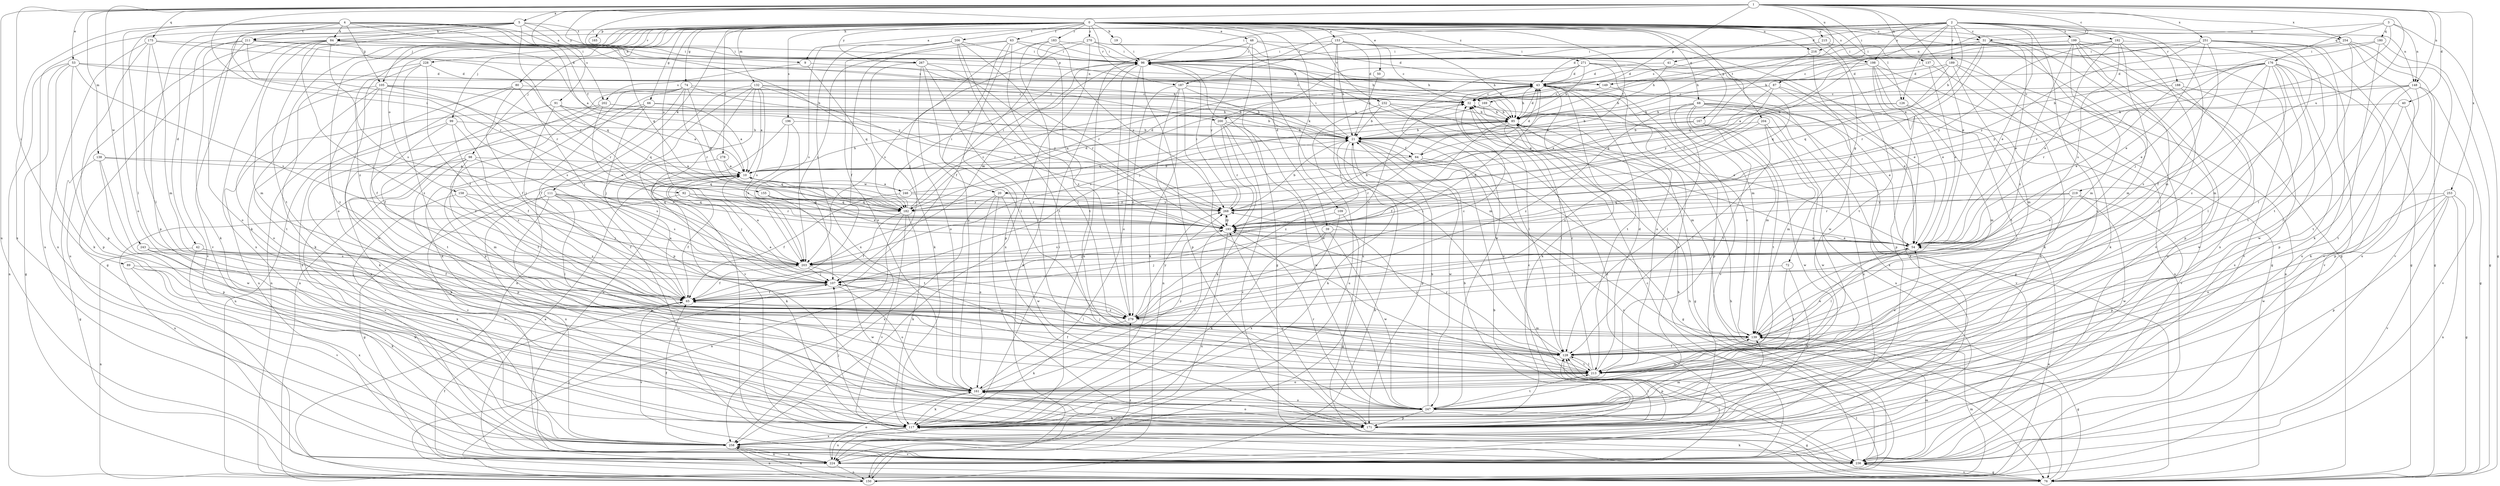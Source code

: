 strict digraph  {
0;
1;
2;
3;
4;
5;
9;
10;
19;
20;
21;
31;
32;
39;
40;
41;
42;
43;
48;
50;
53;
54;
63;
64;
65;
66;
68;
72;
74;
76;
80;
84;
85;
87;
89;
91;
92;
96;
98;
99;
105;
107;
109;
111;
117;
126;
128;
132;
137;
138;
139;
148;
149;
150;
153;
155;
158;
161;
165;
167;
169;
171;
175;
176;
180;
182;
183;
187;
188;
189;
192;
193;
196;
198;
199;
200;
202;
203;
204;
206;
211;
213;
215;
216;
219;
224;
228;
232;
236;
243;
246;
247;
251;
253;
254;
258;
267;
268;
270;
271;
278;
279;
0 -> 19  [label=b];
0 -> 31  [label=c];
0 -> 39  [label=d];
0 -> 48  [label=e];
0 -> 50  [label=e];
0 -> 63  [label=f];
0 -> 64  [label=f];
0 -> 66  [label=g];
0 -> 68  [label=g];
0 -> 72  [label=g];
0 -> 74  [label=g];
0 -> 76  [label=g];
0 -> 80  [label=h];
0 -> 98  [label=j];
0 -> 99  [label=j];
0 -> 105  [label=j];
0 -> 109  [label=k];
0 -> 111  [label=k];
0 -> 117  [label=k];
0 -> 126  [label=l];
0 -> 132  [label=m];
0 -> 148  [label=n];
0 -> 153  [label=o];
0 -> 155  [label=o];
0 -> 158  [label=o];
0 -> 161  [label=o];
0 -> 165  [label=p];
0 -> 167  [label=p];
0 -> 183  [label=r];
0 -> 187  [label=r];
0 -> 196  [label=s];
0 -> 198  [label=s];
0 -> 204  [label=t];
0 -> 206  [label=t];
0 -> 211  [label=t];
0 -> 215  [label=u];
0 -> 216  [label=u];
0 -> 228  [label=v];
0 -> 232  [label=v];
0 -> 236  [label=v];
0 -> 267  [label=y];
0 -> 270  [label=z];
0 -> 271  [label=z];
0 -> 278  [label=z];
0 -> 279  [label=z];
1 -> 5  [label=a];
1 -> 20  [label=b];
1 -> 31  [label=c];
1 -> 40  [label=d];
1 -> 53  [label=e];
1 -> 54  [label=e];
1 -> 87  [label=i];
1 -> 89  [label=i];
1 -> 91  [label=i];
1 -> 92  [label=i];
1 -> 96  [label=i];
1 -> 137  [label=m];
1 -> 138  [label=m];
1 -> 148  [label=n];
1 -> 169  [label=p];
1 -> 175  [label=q];
1 -> 216  [label=u];
1 -> 219  [label=u];
1 -> 224  [label=u];
1 -> 243  [label=w];
1 -> 251  [label=x];
1 -> 253  [label=x];
1 -> 254  [label=x];
2 -> 9  [label=a];
2 -> 20  [label=b];
2 -> 21  [label=b];
2 -> 31  [label=c];
2 -> 41  [label=d];
2 -> 54  [label=e];
2 -> 84  [label=h];
2 -> 96  [label=i];
2 -> 126  [label=l];
2 -> 139  [label=m];
2 -> 161  [label=o];
2 -> 187  [label=r];
2 -> 188  [label=r];
2 -> 189  [label=r];
2 -> 192  [label=r];
2 -> 198  [label=s];
2 -> 199  [label=s];
2 -> 200  [label=s];
2 -> 254  [label=x];
3 -> 76  [label=g];
3 -> 148  [label=n];
3 -> 149  [label=n];
3 -> 176  [label=q];
3 -> 180  [label=q];
3 -> 193  [label=r];
4 -> 9  [label=a];
4 -> 10  [label=a];
4 -> 64  [label=f];
4 -> 84  [label=h];
4 -> 105  [label=j];
4 -> 128  [label=l];
4 -> 161  [label=o];
4 -> 193  [label=r];
4 -> 200  [label=s];
4 -> 202  [label=s];
4 -> 211  [label=t];
4 -> 258  [label=x];
5 -> 42  [label=d];
5 -> 84  [label=h];
5 -> 169  [label=p];
5 -> 171  [label=p];
5 -> 182  [label=q];
5 -> 193  [label=r];
5 -> 213  [label=t];
5 -> 224  [label=u];
5 -> 236  [label=v];
5 -> 267  [label=y];
9 -> 149  [label=n];
9 -> 182  [label=q];
9 -> 202  [label=s];
10 -> 43  [label=d];
10 -> 85  [label=h];
10 -> 107  [label=j];
10 -> 117  [label=k];
10 -> 193  [label=r];
10 -> 236  [label=v];
10 -> 246  [label=w];
19 -> 96  [label=i];
20 -> 161  [label=o];
20 -> 171  [label=p];
20 -> 247  [label=w];
20 -> 258  [label=x];
20 -> 268  [label=y];
21 -> 64  [label=f];
21 -> 96  [label=i];
21 -> 117  [label=k];
21 -> 171  [label=p];
21 -> 247  [label=w];
21 -> 279  [label=z];
31 -> 10  [label=a];
31 -> 54  [label=e];
31 -> 85  [label=h];
31 -> 96  [label=i];
31 -> 139  [label=m];
31 -> 171  [label=p];
31 -> 193  [label=r];
32 -> 43  [label=d];
32 -> 85  [label=h];
39 -> 54  [label=e];
39 -> 107  [label=j];
39 -> 117  [label=k];
39 -> 247  [label=w];
40 -> 85  [label=h];
40 -> 213  [label=t];
40 -> 236  [label=v];
41 -> 21  [label=b];
41 -> 43  [label=d];
41 -> 182  [label=q];
42 -> 65  [label=f];
42 -> 150  [label=n];
42 -> 203  [label=s];
42 -> 236  [label=v];
43 -> 32  [label=c];
43 -> 85  [label=h];
43 -> 117  [label=k];
43 -> 171  [label=p];
43 -> 182  [label=q];
43 -> 213  [label=t];
43 -> 236  [label=v];
43 -> 247  [label=w];
48 -> 43  [label=d];
48 -> 54  [label=e];
48 -> 76  [label=g];
48 -> 96  [label=i];
48 -> 224  [label=u];
50 -> 21  [label=b];
53 -> 32  [label=c];
53 -> 43  [label=d];
53 -> 76  [label=g];
53 -> 117  [label=k];
53 -> 150  [label=n];
53 -> 171  [label=p];
53 -> 203  [label=s];
54 -> 107  [label=j];
54 -> 128  [label=l];
54 -> 193  [label=r];
54 -> 203  [label=s];
63 -> 65  [label=f];
63 -> 85  [label=h];
63 -> 96  [label=i];
63 -> 161  [label=o];
63 -> 171  [label=p];
63 -> 203  [label=s];
63 -> 279  [label=z];
64 -> 10  [label=a];
64 -> 43  [label=d];
64 -> 76  [label=g];
64 -> 193  [label=r];
64 -> 236  [label=v];
65 -> 10  [label=a];
65 -> 32  [label=c];
65 -> 236  [label=v];
65 -> 279  [label=z];
66 -> 10  [label=a];
66 -> 85  [label=h];
66 -> 107  [label=j];
66 -> 117  [label=k];
66 -> 258  [label=x];
68 -> 54  [label=e];
68 -> 85  [label=h];
68 -> 128  [label=l];
68 -> 139  [label=m];
68 -> 213  [label=t];
68 -> 224  [label=u];
68 -> 236  [label=v];
68 -> 258  [label=x];
68 -> 279  [label=z];
72 -> 107  [label=j];
72 -> 171  [label=p];
72 -> 213  [label=t];
74 -> 32  [label=c];
74 -> 65  [label=f];
74 -> 117  [label=k];
74 -> 150  [label=n];
74 -> 171  [label=p];
74 -> 182  [label=q];
74 -> 193  [label=r];
74 -> 268  [label=y];
76 -> 21  [label=b];
76 -> 65  [label=f];
76 -> 85  [label=h];
76 -> 107  [label=j];
76 -> 236  [label=v];
80 -> 32  [label=c];
80 -> 65  [label=f];
80 -> 107  [label=j];
80 -> 150  [label=n];
80 -> 258  [label=x];
84 -> 21  [label=b];
84 -> 76  [label=g];
84 -> 96  [label=i];
84 -> 107  [label=j];
84 -> 139  [label=m];
84 -> 203  [label=s];
84 -> 224  [label=u];
84 -> 258  [label=x];
84 -> 268  [label=y];
85 -> 21  [label=b];
85 -> 43  [label=d];
85 -> 65  [label=f];
85 -> 76  [label=g];
85 -> 128  [label=l];
85 -> 182  [label=q];
87 -> 32  [label=c];
87 -> 54  [label=e];
87 -> 117  [label=k];
87 -> 182  [label=q];
87 -> 268  [label=y];
89 -> 107  [label=j];
89 -> 117  [label=k];
89 -> 258  [label=x];
91 -> 10  [label=a];
91 -> 65  [label=f];
91 -> 85  [label=h];
91 -> 107  [label=j];
91 -> 182  [label=q];
92 -> 65  [label=f];
92 -> 182  [label=q];
92 -> 193  [label=r];
92 -> 224  [label=u];
92 -> 268  [label=y];
96 -> 43  [label=d];
96 -> 161  [label=o];
96 -> 171  [label=p];
96 -> 203  [label=s];
96 -> 247  [label=w];
96 -> 279  [label=z];
98 -> 10  [label=a];
98 -> 117  [label=k];
98 -> 139  [label=m];
98 -> 171  [label=p];
98 -> 203  [label=s];
98 -> 236  [label=v];
99 -> 21  [label=b];
99 -> 65  [label=f];
99 -> 150  [label=n];
99 -> 213  [label=t];
99 -> 279  [label=z];
105 -> 21  [label=b];
105 -> 32  [label=c];
105 -> 65  [label=f];
105 -> 161  [label=o];
105 -> 193  [label=r];
105 -> 203  [label=s];
105 -> 213  [label=t];
105 -> 279  [label=z];
107 -> 65  [label=f];
107 -> 128  [label=l];
107 -> 161  [label=o];
109 -> 76  [label=g];
109 -> 193  [label=r];
109 -> 258  [label=x];
111 -> 65  [label=f];
111 -> 76  [label=g];
111 -> 128  [label=l];
111 -> 171  [label=p];
111 -> 182  [label=q];
111 -> 203  [label=s];
111 -> 236  [label=v];
111 -> 258  [label=x];
111 -> 268  [label=n];
117 -> 96  [label=i];
117 -> 107  [label=j];
117 -> 139  [label=m];
117 -> 224  [label=u];
117 -> 258  [label=x];
126 -> 21  [label=b];
126 -> 85  [label=h];
126 -> 139  [label=m];
126 -> 236  [label=v];
128 -> 54  [label=e];
128 -> 96  [label=i];
128 -> 107  [label=j];
128 -> 171  [label=p];
128 -> 193  [label=r];
128 -> 213  [label=t];
132 -> 10  [label=a];
132 -> 21  [label=b];
132 -> 32  [label=c];
132 -> 150  [label=n];
132 -> 171  [label=p];
132 -> 193  [label=r];
132 -> 203  [label=s];
132 -> 236  [label=v];
132 -> 279  [label=z];
137 -> 43  [label=d];
137 -> 54  [label=e];
137 -> 117  [label=k];
138 -> 10  [label=a];
138 -> 76  [label=g];
138 -> 171  [label=p];
138 -> 182  [label=q];
138 -> 247  [label=w];
139 -> 32  [label=c];
139 -> 76  [label=g];
139 -> 128  [label=l];
148 -> 32  [label=c];
148 -> 76  [label=g];
148 -> 117  [label=k];
148 -> 128  [label=l];
148 -> 171  [label=p];
148 -> 193  [label=r];
148 -> 213  [label=t];
149 -> 32  [label=c];
149 -> 258  [label=x];
150 -> 21  [label=b];
150 -> 54  [label=e];
150 -> 85  [label=h];
150 -> 128  [label=l];
150 -> 139  [label=m];
150 -> 258  [label=x];
150 -> 279  [label=z];
153 -> 21  [label=b];
153 -> 32  [label=c];
153 -> 85  [label=h];
153 -> 96  [label=i];
153 -> 139  [label=m];
153 -> 224  [label=u];
153 -> 236  [label=v];
153 -> 268  [label=y];
155 -> 54  [label=e];
155 -> 182  [label=q];
155 -> 213  [label=t];
158 -> 65  [label=f];
158 -> 107  [label=j];
158 -> 182  [label=q];
158 -> 258  [label=x];
161 -> 117  [label=k];
161 -> 139  [label=m];
161 -> 193  [label=r];
161 -> 247  [label=w];
161 -> 268  [label=y];
167 -> 10  [label=a];
167 -> 21  [label=b];
167 -> 213  [label=t];
167 -> 247  [label=w];
169 -> 85  [label=h];
169 -> 139  [label=m];
169 -> 203  [label=s];
171 -> 21  [label=b];
171 -> 32  [label=c];
171 -> 128  [label=l];
171 -> 161  [label=o];
171 -> 193  [label=r];
175 -> 43  [label=d];
175 -> 96  [label=i];
175 -> 128  [label=l];
175 -> 139  [label=m];
175 -> 171  [label=p];
175 -> 258  [label=x];
176 -> 21  [label=b];
176 -> 43  [label=d];
176 -> 54  [label=e];
176 -> 65  [label=f];
176 -> 128  [label=l];
176 -> 171  [label=p];
176 -> 213  [label=t];
176 -> 236  [label=v];
176 -> 247  [label=w];
176 -> 268  [label=y];
176 -> 279  [label=z];
180 -> 76  [label=g];
180 -> 96  [label=i];
180 -> 117  [label=k];
180 -> 193  [label=r];
182 -> 32  [label=c];
182 -> 43  [label=d];
182 -> 65  [label=f];
182 -> 96  [label=i];
182 -> 117  [label=k];
182 -> 150  [label=n];
182 -> 236  [label=v];
183 -> 96  [label=i];
183 -> 107  [label=j];
183 -> 150  [label=n];
183 -> 213  [label=t];
183 -> 268  [label=y];
187 -> 32  [label=c];
187 -> 117  [label=k];
187 -> 139  [label=m];
187 -> 150  [label=n];
187 -> 213  [label=t];
187 -> 279  [label=z];
188 -> 32  [label=c];
188 -> 54  [label=e];
188 -> 247  [label=w];
188 -> 258  [label=x];
189 -> 10  [label=a];
189 -> 43  [label=d];
189 -> 117  [label=k];
189 -> 139  [label=m];
189 -> 150  [label=n];
189 -> 182  [label=q];
192 -> 54  [label=e];
192 -> 85  [label=h];
192 -> 96  [label=i];
192 -> 107  [label=j];
192 -> 203  [label=s];
192 -> 213  [label=t];
192 -> 236  [label=v];
192 -> 268  [label=y];
193 -> 54  [label=e];
193 -> 85  [label=h];
193 -> 203  [label=s];
193 -> 224  [label=u];
193 -> 268  [label=y];
196 -> 21  [label=b];
196 -> 107  [label=j];
196 -> 203  [label=s];
196 -> 224  [label=u];
198 -> 43  [label=d];
198 -> 54  [label=e];
198 -> 150  [label=n];
198 -> 171  [label=p];
198 -> 193  [label=r];
198 -> 213  [label=t];
198 -> 258  [label=x];
199 -> 43  [label=d];
199 -> 96  [label=i];
199 -> 128  [label=l];
199 -> 139  [label=m];
199 -> 224  [label=u];
199 -> 236  [label=v];
199 -> 258  [label=x];
199 -> 279  [label=z];
200 -> 21  [label=b];
200 -> 117  [label=k];
200 -> 193  [label=r];
200 -> 236  [label=v];
200 -> 247  [label=w];
202 -> 21  [label=b];
202 -> 54  [label=e];
202 -> 85  [label=h];
202 -> 224  [label=u];
202 -> 279  [label=z];
203 -> 10  [label=a];
203 -> 43  [label=d];
203 -> 65  [label=f];
203 -> 107  [label=j];
203 -> 247  [label=w];
204 -> 21  [label=b];
204 -> 128  [label=l];
204 -> 139  [label=m];
204 -> 247  [label=w];
204 -> 279  [label=z];
206 -> 96  [label=i];
206 -> 128  [label=l];
206 -> 161  [label=o];
206 -> 193  [label=r];
206 -> 203  [label=s];
206 -> 213  [label=t];
206 -> 258  [label=x];
211 -> 96  [label=i];
211 -> 117  [label=k];
211 -> 161  [label=o];
211 -> 182  [label=q];
211 -> 193  [label=r];
211 -> 236  [label=v];
213 -> 32  [label=c];
213 -> 43  [label=d];
213 -> 54  [label=e];
213 -> 65  [label=f];
213 -> 128  [label=l];
213 -> 161  [label=o];
213 -> 268  [label=y];
215 -> 76  [label=g];
215 -> 96  [label=i];
215 -> 213  [label=t];
216 -> 182  [label=q];
216 -> 247  [label=w];
219 -> 54  [label=e];
219 -> 171  [label=p];
219 -> 182  [label=q];
219 -> 193  [label=r];
219 -> 247  [label=w];
224 -> 10  [label=a];
224 -> 32  [label=c];
224 -> 43  [label=d];
224 -> 128  [label=l];
224 -> 150  [label=n];
224 -> 161  [label=o];
224 -> 258  [label=x];
228 -> 43  [label=d];
228 -> 65  [label=f];
228 -> 117  [label=k];
228 -> 247  [label=w];
228 -> 279  [label=z];
232 -> 21  [label=b];
232 -> 54  [label=e];
232 -> 85  [label=h];
232 -> 128  [label=l];
232 -> 224  [label=u];
236 -> 76  [label=g];
236 -> 85  [label=h];
236 -> 117  [label=k];
236 -> 139  [label=m];
243 -> 117  [label=k];
243 -> 161  [label=o];
243 -> 203  [label=s];
246 -> 10  [label=a];
246 -> 21  [label=b];
246 -> 65  [label=f];
246 -> 96  [label=i];
246 -> 268  [label=y];
247 -> 21  [label=b];
247 -> 76  [label=g];
247 -> 117  [label=k];
247 -> 161  [label=o];
247 -> 171  [label=p];
247 -> 193  [label=r];
247 -> 213  [label=t];
251 -> 54  [label=e];
251 -> 76  [label=g];
251 -> 85  [label=h];
251 -> 96  [label=i];
251 -> 128  [label=l];
251 -> 139  [label=m];
251 -> 224  [label=u];
251 -> 268  [label=y];
251 -> 279  [label=z];
253 -> 76  [label=g];
253 -> 150  [label=n];
253 -> 161  [label=o];
253 -> 171  [label=p];
253 -> 236  [label=v];
253 -> 247  [label=w];
253 -> 268  [label=y];
254 -> 32  [label=c];
254 -> 76  [label=g];
254 -> 96  [label=i];
254 -> 213  [label=t];
254 -> 224  [label=u];
254 -> 236  [label=v];
258 -> 65  [label=f];
258 -> 150  [label=n];
258 -> 224  [label=u];
258 -> 236  [label=v];
267 -> 43  [label=d];
267 -> 117  [label=k];
267 -> 128  [label=l];
267 -> 161  [label=o];
267 -> 193  [label=r];
267 -> 213  [label=t];
268 -> 21  [label=b];
268 -> 96  [label=i];
268 -> 193  [label=r];
270 -> 54  [label=e];
270 -> 65  [label=f];
270 -> 85  [label=h];
270 -> 96  [label=i];
270 -> 203  [label=s];
270 -> 258  [label=x];
271 -> 43  [label=d];
271 -> 54  [label=e];
271 -> 76  [label=g];
271 -> 85  [label=h];
271 -> 107  [label=j];
271 -> 161  [label=o];
271 -> 247  [label=w];
278 -> 10  [label=a];
278 -> 182  [label=q];
278 -> 236  [label=v];
279 -> 10  [label=a];
279 -> 32  [label=c];
279 -> 117  [label=k];
279 -> 139  [label=m];
279 -> 268  [label=y];
}
